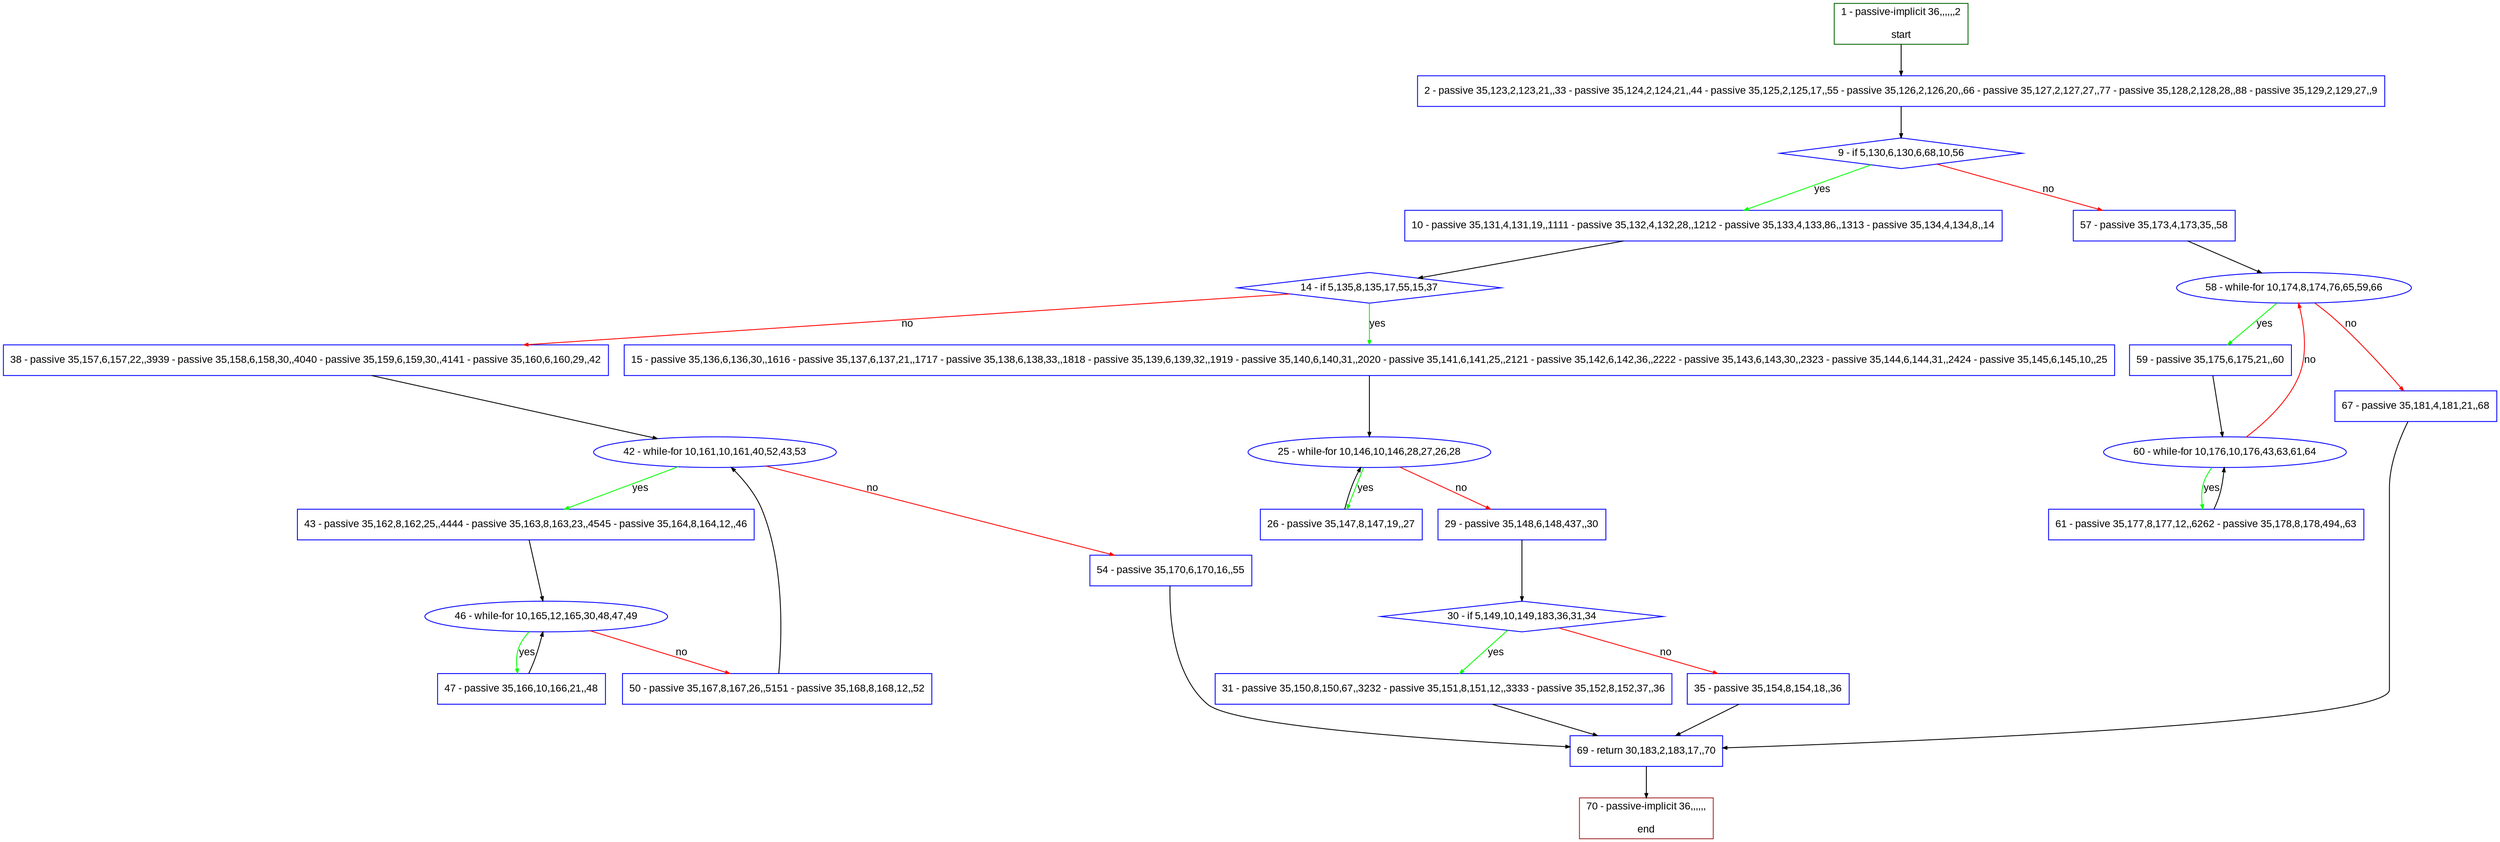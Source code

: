 digraph "" {
  graph [pack="true", label="", fontsize="12", packmode="clust", fontname="Arial", fillcolor="#FFFFCC", bgcolor="white", style="rounded,filled", compound="true"];
  node [node_initialized="no", label="", color="grey", fontsize="12", fillcolor="white", fontname="Arial", style="filled", shape="rectangle", compound="true", fixedsize="false"];
  edge [fontcolor="black", arrowhead="normal", arrowtail="none", arrowsize="0.5", ltail="", label="", color="black", fontsize="12", lhead="", fontname="Arial", dir="forward", compound="true"];
  __N1 [label="2 - passive 35,123,2,123,21,,33 - passive 35,124,2,124,21,,44 - passive 35,125,2,125,17,,55 - passive 35,126,2,126,20,,66 - passive 35,127,2,127,27,,77 - passive 35,128,2,128,28,,88 - passive 35,129,2,129,27,,9", color="#0000ff", fillcolor="#ffffff", style="filled", shape="box"];
  __N2 [label="1 - passive-implicit 36,,,,,,2\n\nstart", color="#006400", fillcolor="#ffffff", style="filled", shape="box"];
  __N3 [label="9 - if 5,130,6,130,6,68,10,56", color="#0000ff", fillcolor="#ffffff", style="filled", shape="diamond"];
  __N4 [label="10 - passive 35,131,4,131,19,,1111 - passive 35,132,4,132,28,,1212 - passive 35,133,4,133,86,,1313 - passive 35,134,4,134,8,,14", color="#0000ff", fillcolor="#ffffff", style="filled", shape="box"];
  __N5 [label="57 - passive 35,173,4,173,35,,58", color="#0000ff", fillcolor="#ffffff", style="filled", shape="box"];
  __N6 [label="14 - if 5,135,8,135,17,55,15,37", color="#0000ff", fillcolor="#ffffff", style="filled", shape="diamond"];
  __N7 [label="15 - passive 35,136,6,136,30,,1616 - passive 35,137,6,137,21,,1717 - passive 35,138,6,138,33,,1818 - passive 35,139,6,139,32,,1919 - passive 35,140,6,140,31,,2020 - passive 35,141,6,141,25,,2121 - passive 35,142,6,142,36,,2222 - passive 35,143,6,143,30,,2323 - passive 35,144,6,144,31,,2424 - passive 35,145,6,145,10,,25", color="#0000ff", fillcolor="#ffffff", style="filled", shape="box"];
  __N8 [label="38 - passive 35,157,6,157,22,,3939 - passive 35,158,6,158,30,,4040 - passive 35,159,6,159,30,,4141 - passive 35,160,6,160,29,,42", color="#0000ff", fillcolor="#ffffff", style="filled", shape="box"];
  __N9 [label="25 - while-for 10,146,10,146,28,27,26,28", color="#0000ff", fillcolor="#ffffff", style="filled", shape="oval"];
  __N10 [label="26 - passive 35,147,8,147,19,,27", color="#0000ff", fillcolor="#ffffff", style="filled", shape="box"];
  __N11 [label="29 - passive 35,148,6,148,437,,30", color="#0000ff", fillcolor="#ffffff", style="filled", shape="box"];
  __N12 [label="30 - if 5,149,10,149,183,36,31,34", color="#0000ff", fillcolor="#ffffff", style="filled", shape="diamond"];
  __N13 [label="31 - passive 35,150,8,150,67,,3232 - passive 35,151,8,151,12,,3333 - passive 35,152,8,152,37,,36", color="#0000ff", fillcolor="#ffffff", style="filled", shape="box"];
  __N14 [label="35 - passive 35,154,8,154,18,,36", color="#0000ff", fillcolor="#ffffff", style="filled", shape="box"];
  __N15 [label="69 - return 30,183,2,183,17,,70", color="#0000ff", fillcolor="#ffffff", style="filled", shape="box"];
  __N16 [label="42 - while-for 10,161,10,161,40,52,43,53", color="#0000ff", fillcolor="#ffffff", style="filled", shape="oval"];
  __N17 [label="43 - passive 35,162,8,162,25,,4444 - passive 35,163,8,163,23,,4545 - passive 35,164,8,164,12,,46", color="#0000ff", fillcolor="#ffffff", style="filled", shape="box"];
  __N18 [label="54 - passive 35,170,6,170,16,,55", color="#0000ff", fillcolor="#ffffff", style="filled", shape="box"];
  __N19 [label="46 - while-for 10,165,12,165,30,48,47,49", color="#0000ff", fillcolor="#ffffff", style="filled", shape="oval"];
  __N20 [label="47 - passive 35,166,10,166,21,,48", color="#0000ff", fillcolor="#ffffff", style="filled", shape="box"];
  __N21 [label="50 - passive 35,167,8,167,26,,5151 - passive 35,168,8,168,12,,52", color="#0000ff", fillcolor="#ffffff", style="filled", shape="box"];
  __N22 [label="58 - while-for 10,174,8,174,76,65,59,66", color="#0000ff", fillcolor="#ffffff", style="filled", shape="oval"];
  __N23 [label="59 - passive 35,175,6,175,21,,60", color="#0000ff", fillcolor="#ffffff", style="filled", shape="box"];
  __N24 [label="67 - passive 35,181,4,181,21,,68", color="#0000ff", fillcolor="#ffffff", style="filled", shape="box"];
  __N25 [label="60 - while-for 10,176,10,176,43,63,61,64", color="#0000ff", fillcolor="#ffffff", style="filled", shape="oval"];
  __N26 [label="61 - passive 35,177,8,177,12,,6262 - passive 35,178,8,178,494,,63", color="#0000ff", fillcolor="#ffffff", style="filled", shape="box"];
  __N27 [label="70 - passive-implicit 36,,,,,,\n\nend", color="#a52a2a", fillcolor="#ffffff", style="filled", shape="box"];
  __N2 -> __N1 [arrowhead="normal", arrowtail="none", color="#000000", label="", dir="forward"];
  __N1 -> __N3 [arrowhead="normal", arrowtail="none", color="#000000", label="", dir="forward"];
  __N3 -> __N4 [arrowhead="normal", arrowtail="none", color="#00ff00", label="yes", dir="forward"];
  __N3 -> __N5 [arrowhead="normal", arrowtail="none", color="#ff0000", label="no", dir="forward"];
  __N4 -> __N6 [arrowhead="normal", arrowtail="none", color="#000000", label="", dir="forward"];
  __N6 -> __N7 [arrowhead="normal", arrowtail="none", color="#00ff00", label="yes", dir="forward"];
  __N6 -> __N8 [arrowhead="normal", arrowtail="none", color="#ff0000", label="no", dir="forward"];
  __N7 -> __N9 [arrowhead="normal", arrowtail="none", color="#000000", label="", dir="forward"];
  __N9 -> __N10 [arrowhead="normal", arrowtail="none", color="#00ff00", label="yes", dir="forward"];
  __N10 -> __N9 [arrowhead="normal", arrowtail="none", color="#000000", label="", dir="forward"];
  __N9 -> __N11 [arrowhead="normal", arrowtail="none", color="#ff0000", label="no", dir="forward"];
  __N11 -> __N12 [arrowhead="normal", arrowtail="none", color="#000000", label="", dir="forward"];
  __N12 -> __N13 [arrowhead="normal", arrowtail="none", color="#00ff00", label="yes", dir="forward"];
  __N12 -> __N14 [arrowhead="normal", arrowtail="none", color="#ff0000", label="no", dir="forward"];
  __N13 -> __N15 [arrowhead="normal", arrowtail="none", color="#000000", label="", dir="forward"];
  __N14 -> __N15 [arrowhead="normal", arrowtail="none", color="#000000", label="", dir="forward"];
  __N8 -> __N16 [arrowhead="normal", arrowtail="none", color="#000000", label="", dir="forward"];
  __N16 -> __N17 [arrowhead="normal", arrowtail="none", color="#00ff00", label="yes", dir="forward"];
  __N16 -> __N18 [arrowhead="normal", arrowtail="none", color="#ff0000", label="no", dir="forward"];
  __N17 -> __N19 [arrowhead="normal", arrowtail="none", color="#000000", label="", dir="forward"];
  __N19 -> __N20 [arrowhead="normal", arrowtail="none", color="#00ff00", label="yes", dir="forward"];
  __N20 -> __N19 [arrowhead="normal", arrowtail="none", color="#000000", label="", dir="forward"];
  __N19 -> __N21 [arrowhead="normal", arrowtail="none", color="#ff0000", label="no", dir="forward"];
  __N21 -> __N16 [arrowhead="normal", arrowtail="none", color="#000000", label="", dir="forward"];
  __N18 -> __N15 [arrowhead="normal", arrowtail="none", color="#000000", label="", dir="forward"];
  __N5 -> __N22 [arrowhead="normal", arrowtail="none", color="#000000", label="", dir="forward"];
  __N22 -> __N23 [arrowhead="normal", arrowtail="none", color="#00ff00", label="yes", dir="forward"];
  __N22 -> __N24 [arrowhead="normal", arrowtail="none", color="#ff0000", label="no", dir="forward"];
  __N23 -> __N25 [arrowhead="normal", arrowtail="none", color="#000000", label="", dir="forward"];
  __N25 -> __N22 [arrowhead="normal", arrowtail="none", color="#ff0000", label="no", dir="forward"];
  __N25 -> __N26 [arrowhead="normal", arrowtail="none", color="#00ff00", label="yes", dir="forward"];
  __N26 -> __N25 [arrowhead="normal", arrowtail="none", color="#000000", label="", dir="forward"];
  __N24 -> __N15 [arrowhead="normal", arrowtail="none", color="#000000", label="", dir="forward"];
  __N15 -> __N27 [arrowhead="normal", arrowtail="none", color="#000000", label="", dir="forward"];
}
